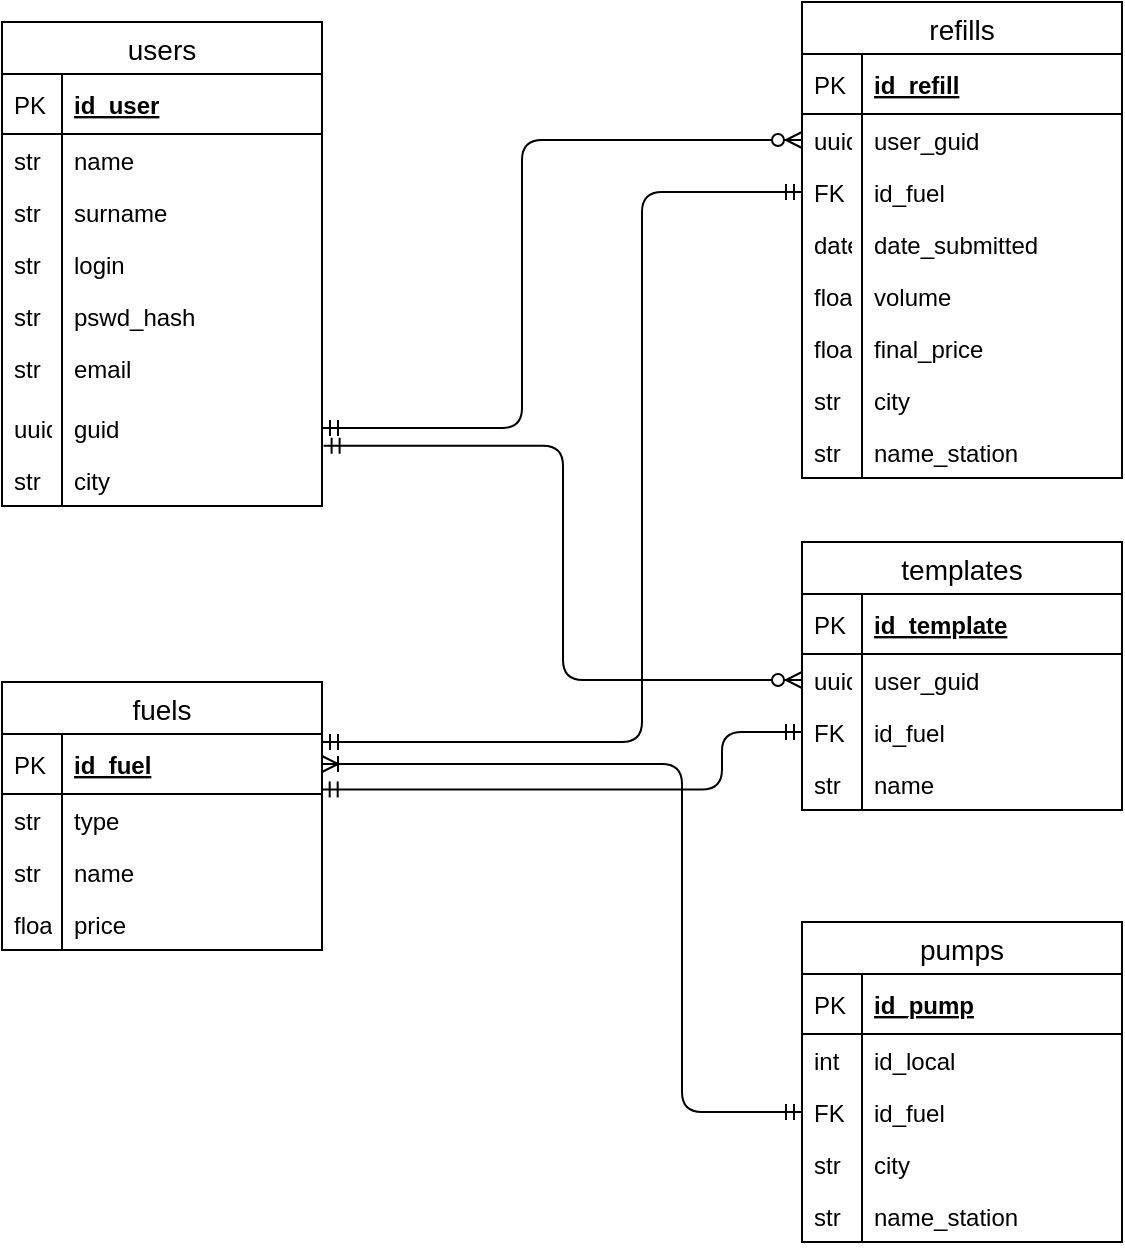 <mxfile version="13.1.2" type="device"><diagram id="vwBbhdeIBCX8UftndjSJ" name="Page-1"><mxGraphModel dx="1248" dy="706" grid="1" gridSize="10" guides="1" tooltips="1" connect="1" arrows="1" fold="1" page="1" pageScale="1" pageWidth="850" pageHeight="1100" math="0" shadow="0"><root><mxCell id="0"/><mxCell id="1" parent="0"/><mxCell id="5tQZDW8Liki3QJyhtoK7-49" value="refills" style="swimlane;fontStyle=0;childLayout=stackLayout;horizontal=1;startSize=26;horizontalStack=0;resizeParent=1;resizeParentMax=0;resizeLast=0;collapsible=1;marginBottom=0;align=center;fontSize=14;" parent="1" vertex="1"><mxGeometry x="570" y="250" width="160" height="238" as="geometry"/></mxCell><mxCell id="5tQZDW8Liki3QJyhtoK7-50" value="id_refill" style="shape=partialRectangle;top=0;left=0;right=0;bottom=1;align=left;verticalAlign=middle;fillColor=none;spacingLeft=34;spacingRight=4;overflow=hidden;rotatable=0;points=[[0,0.5],[1,0.5]];portConstraint=eastwest;dropTarget=0;fontStyle=5;fontSize=12;" parent="5tQZDW8Liki3QJyhtoK7-49" vertex="1"><mxGeometry y="26" width="160" height="30" as="geometry"/></mxCell><mxCell id="5tQZDW8Liki3QJyhtoK7-51" value="PK" style="shape=partialRectangle;top=0;left=0;bottom=0;fillColor=none;align=left;verticalAlign=middle;spacingLeft=4;spacingRight=4;overflow=hidden;rotatable=0;points=[];portConstraint=eastwest;part=1;fontSize=12;" parent="5tQZDW8Liki3QJyhtoK7-50" vertex="1" connectable="0"><mxGeometry width="30" height="30" as="geometry"/></mxCell><mxCell id="5tQZDW8Liki3QJyhtoK7-52" value="user_guid" style="shape=partialRectangle;top=0;left=0;right=0;bottom=0;align=left;verticalAlign=top;fillColor=none;spacingLeft=34;spacingRight=4;overflow=hidden;rotatable=0;points=[[0,0.5],[1,0.5]];portConstraint=eastwest;dropTarget=0;fontSize=12;" parent="5tQZDW8Liki3QJyhtoK7-49" vertex="1"><mxGeometry y="56" width="160" height="26" as="geometry"/></mxCell><mxCell id="5tQZDW8Liki3QJyhtoK7-53" value="uuid" style="shape=partialRectangle;top=0;left=0;bottom=0;fillColor=none;align=left;verticalAlign=top;spacingLeft=4;spacingRight=4;overflow=hidden;rotatable=0;points=[];portConstraint=eastwest;part=1;fontSize=12;" parent="5tQZDW8Liki3QJyhtoK7-52" vertex="1" connectable="0"><mxGeometry width="30" height="26" as="geometry"/></mxCell><mxCell id="5tQZDW8Liki3QJyhtoK7-54" value="id_fuel" style="shape=partialRectangle;top=0;left=0;right=0;bottom=0;align=left;verticalAlign=top;fillColor=none;spacingLeft=34;spacingRight=4;overflow=hidden;rotatable=0;points=[[0,0.5],[1,0.5]];portConstraint=eastwest;dropTarget=0;fontSize=12;" parent="5tQZDW8Liki3QJyhtoK7-49" vertex="1"><mxGeometry y="82" width="160" height="26" as="geometry"/></mxCell><mxCell id="5tQZDW8Liki3QJyhtoK7-55" value="FK" style="shape=partialRectangle;top=0;left=0;bottom=0;fillColor=none;align=left;verticalAlign=top;spacingLeft=4;spacingRight=4;overflow=hidden;rotatable=0;points=[];portConstraint=eastwest;part=1;fontSize=12;" parent="5tQZDW8Liki3QJyhtoK7-54" vertex="1" connectable="0"><mxGeometry width="30" height="26" as="geometry"/></mxCell><mxCell id="5tQZDW8Liki3QJyhtoK7-63" value="date_submitted" style="shape=partialRectangle;top=0;left=0;right=0;bottom=0;align=left;verticalAlign=top;fillColor=none;spacingLeft=34;spacingRight=4;overflow=hidden;rotatable=0;points=[[0,0.5],[1,0.5]];portConstraint=eastwest;dropTarget=0;fontSize=12;" parent="5tQZDW8Liki3QJyhtoK7-49" vertex="1"><mxGeometry y="108" width="160" height="26" as="geometry"/></mxCell><mxCell id="5tQZDW8Liki3QJyhtoK7-64" value="date" style="shape=partialRectangle;top=0;left=0;bottom=0;fillColor=none;align=left;verticalAlign=top;spacingLeft=4;spacingRight=4;overflow=hidden;rotatable=0;points=[];portConstraint=eastwest;part=1;fontSize=12;" parent="5tQZDW8Liki3QJyhtoK7-63" vertex="1" connectable="0"><mxGeometry width="30" height="26" as="geometry"/></mxCell><mxCell id="9ExYt99elNGHJ5wtPURq-9" value="volume" style="shape=partialRectangle;top=0;left=0;right=0;bottom=0;align=left;verticalAlign=top;fillColor=none;spacingLeft=34;spacingRight=4;overflow=hidden;rotatable=0;points=[[0,0.5],[1,0.5]];portConstraint=eastwest;dropTarget=0;fontSize=12;" vertex="1" parent="5tQZDW8Liki3QJyhtoK7-49"><mxGeometry y="134" width="160" height="26" as="geometry"/></mxCell><mxCell id="9ExYt99elNGHJ5wtPURq-10" value="float" style="shape=partialRectangle;top=0;left=0;bottom=0;fillColor=none;align=left;verticalAlign=top;spacingLeft=4;spacingRight=4;overflow=hidden;rotatable=0;points=[];portConstraint=eastwest;part=1;fontSize=12;" vertex="1" connectable="0" parent="9ExYt99elNGHJ5wtPURq-9"><mxGeometry width="30" height="26" as="geometry"/></mxCell><mxCell id="9ExYt99elNGHJ5wtPURq-11" value="final_price" style="shape=partialRectangle;top=0;left=0;right=0;bottom=0;align=left;verticalAlign=top;fillColor=none;spacingLeft=34;spacingRight=4;overflow=hidden;rotatable=0;points=[[0,0.5],[1,0.5]];portConstraint=eastwest;dropTarget=0;fontSize=12;" vertex="1" parent="5tQZDW8Liki3QJyhtoK7-49"><mxGeometry y="160" width="160" height="26" as="geometry"/></mxCell><mxCell id="9ExYt99elNGHJ5wtPURq-12" value="float" style="shape=partialRectangle;top=0;left=0;bottom=0;fillColor=none;align=left;verticalAlign=top;spacingLeft=4;spacingRight=4;overflow=hidden;rotatable=0;points=[];portConstraint=eastwest;part=1;fontSize=12;" vertex="1" connectable="0" parent="9ExYt99elNGHJ5wtPURq-11"><mxGeometry width="30" height="26" as="geometry"/></mxCell><mxCell id="9ExYt99elNGHJ5wtPURq-13" value="city" style="shape=partialRectangle;top=0;left=0;right=0;bottom=0;align=left;verticalAlign=top;fillColor=none;spacingLeft=34;spacingRight=4;overflow=hidden;rotatable=0;points=[[0,0.5],[1,0.5]];portConstraint=eastwest;dropTarget=0;fontSize=12;" vertex="1" parent="5tQZDW8Liki3QJyhtoK7-49"><mxGeometry y="186" width="160" height="26" as="geometry"/></mxCell><mxCell id="9ExYt99elNGHJ5wtPURq-14" value="str" style="shape=partialRectangle;top=0;left=0;bottom=0;fillColor=none;align=left;verticalAlign=top;spacingLeft=4;spacingRight=4;overflow=hidden;rotatable=0;points=[];portConstraint=eastwest;part=1;fontSize=12;" vertex="1" connectable="0" parent="9ExYt99elNGHJ5wtPURq-13"><mxGeometry width="30" height="26" as="geometry"/></mxCell><mxCell id="9ExYt99elNGHJ5wtPURq-15" value="name_station" style="shape=partialRectangle;top=0;left=0;right=0;bottom=0;align=left;verticalAlign=top;fillColor=none;spacingLeft=34;spacingRight=4;overflow=hidden;rotatable=0;points=[[0,0.5],[1,0.5]];portConstraint=eastwest;dropTarget=0;fontSize=12;" vertex="1" parent="5tQZDW8Liki3QJyhtoK7-49"><mxGeometry y="212" width="160" height="26" as="geometry"/></mxCell><mxCell id="9ExYt99elNGHJ5wtPURq-16" value="str" style="shape=partialRectangle;top=0;left=0;bottom=0;fillColor=none;align=left;verticalAlign=top;spacingLeft=4;spacingRight=4;overflow=hidden;rotatable=0;points=[];portConstraint=eastwest;part=1;fontSize=12;" vertex="1" connectable="0" parent="9ExYt99elNGHJ5wtPURq-15"><mxGeometry width="30" height="26" as="geometry"/></mxCell><mxCell id="TvaAWaFeVHvaFfxTsj3k-1" value="" style="edgeStyle=orthogonalEdgeStyle;fontSize=12;html=1;endArrow=ERmandOne;startArrow=ERmandOne;exitX=0.999;exitY=0.924;exitDx=0;exitDy=0;exitPerimeter=0;entryX=0;entryY=0.5;entryDx=0;entryDy=0;" parent="1" source="5tQZDW8Liki3QJyhtoK7-41" target="9ExYt99elNGHJ5wtPURq-34" edge="1"><mxGeometry width="100" height="100" relative="1" as="geometry"><mxPoint x="380" y="623" as="sourcePoint"/><mxPoint x="530" y="695" as="targetPoint"/><Array as="points"><mxPoint x="530" y="644"/><mxPoint x="530" y="615"/></Array></mxGeometry></mxCell><mxCell id="5tQZDW8Liki3QJyhtoK7-1" value="users" style="swimlane;fontStyle=0;childLayout=stackLayout;horizontal=1;startSize=26;horizontalStack=0;resizeParent=1;resizeParentMax=0;resizeLast=0;collapsible=1;marginBottom=0;align=center;fontSize=14;" parent="1" vertex="1"><mxGeometry x="170" y="260" width="160" height="242" as="geometry"/></mxCell><mxCell id="5tQZDW8Liki3QJyhtoK7-2" value="id_user" style="shape=partialRectangle;top=0;left=0;right=0;bottom=1;align=left;verticalAlign=middle;fillColor=none;spacingLeft=34;spacingRight=4;overflow=hidden;rotatable=0;points=[[0,0.5],[1,0.5]];portConstraint=eastwest;dropTarget=0;fontStyle=5;fontSize=12;" parent="5tQZDW8Liki3QJyhtoK7-1" vertex="1"><mxGeometry y="26" width="160" height="30" as="geometry"/></mxCell><mxCell id="5tQZDW8Liki3QJyhtoK7-3" value="PK" style="shape=partialRectangle;top=0;left=0;bottom=0;fillColor=none;align=left;verticalAlign=middle;spacingLeft=4;spacingRight=4;overflow=hidden;rotatable=0;points=[];portConstraint=eastwest;part=1;fontSize=12;" parent="5tQZDW8Liki3QJyhtoK7-2" vertex="1" connectable="0"><mxGeometry width="30" height="30" as="geometry"/></mxCell><mxCell id="5tQZDW8Liki3QJyhtoK7-4" value="name" style="shape=partialRectangle;top=0;left=0;right=0;bottom=0;align=left;verticalAlign=top;fillColor=none;spacingLeft=34;spacingRight=4;overflow=hidden;rotatable=0;points=[[0,0.5],[1,0.5]];portConstraint=eastwest;dropTarget=0;fontSize=12;" parent="5tQZDW8Liki3QJyhtoK7-1" vertex="1"><mxGeometry y="56" width="160" height="26" as="geometry"/></mxCell><mxCell id="5tQZDW8Liki3QJyhtoK7-5" value="str" style="shape=partialRectangle;top=0;left=0;bottom=0;fillColor=none;align=left;verticalAlign=top;spacingLeft=4;spacingRight=4;overflow=hidden;rotatable=0;points=[];portConstraint=eastwest;part=1;fontSize=12;" parent="5tQZDW8Liki3QJyhtoK7-4" vertex="1" connectable="0"><mxGeometry width="30" height="26" as="geometry"/></mxCell><mxCell id="5tQZDW8Liki3QJyhtoK7-6" value="surname" style="shape=partialRectangle;top=0;left=0;right=0;bottom=0;align=left;verticalAlign=top;fillColor=none;spacingLeft=34;spacingRight=4;overflow=hidden;rotatable=0;points=[[0,0.5],[1,0.5]];portConstraint=eastwest;dropTarget=0;fontSize=12;" parent="5tQZDW8Liki3QJyhtoK7-1" vertex="1"><mxGeometry y="82" width="160" height="26" as="geometry"/></mxCell><mxCell id="5tQZDW8Liki3QJyhtoK7-7" value="str" style="shape=partialRectangle;top=0;left=0;bottom=0;fillColor=none;align=left;verticalAlign=top;spacingLeft=4;spacingRight=4;overflow=hidden;rotatable=0;points=[];portConstraint=eastwest;part=1;fontSize=12;" parent="5tQZDW8Liki3QJyhtoK7-6" vertex="1" connectable="0"><mxGeometry width="30" height="26" as="geometry"/></mxCell><mxCell id="5tQZDW8Liki3QJyhtoK7-8" value="login" style="shape=partialRectangle;top=0;left=0;right=0;bottom=0;align=left;verticalAlign=top;fillColor=none;spacingLeft=34;spacingRight=4;overflow=hidden;rotatable=0;points=[[0,0.5],[1,0.5]];portConstraint=eastwest;dropTarget=0;fontSize=12;" parent="5tQZDW8Liki3QJyhtoK7-1" vertex="1"><mxGeometry y="108" width="160" height="26" as="geometry"/></mxCell><mxCell id="5tQZDW8Liki3QJyhtoK7-9" value="str" style="shape=partialRectangle;top=0;left=0;bottom=0;fillColor=none;align=left;verticalAlign=top;spacingLeft=4;spacingRight=4;overflow=hidden;rotatable=0;points=[];portConstraint=eastwest;part=1;fontSize=12;" parent="5tQZDW8Liki3QJyhtoK7-8" vertex="1" connectable="0"><mxGeometry width="30" height="26" as="geometry"/></mxCell><mxCell id="5tQZDW8Liki3QJyhtoK7-14" value="pswd_hash" style="shape=partialRectangle;top=0;left=0;right=0;bottom=0;align=left;verticalAlign=top;fillColor=none;spacingLeft=34;spacingRight=4;overflow=hidden;rotatable=0;points=[[0,0.5],[1,0.5]];portConstraint=eastwest;dropTarget=0;fontSize=12;" parent="5tQZDW8Liki3QJyhtoK7-1" vertex="1"><mxGeometry y="134" width="160" height="26" as="geometry"/></mxCell><mxCell id="5tQZDW8Liki3QJyhtoK7-15" value="str" style="shape=partialRectangle;top=0;left=0;bottom=0;fillColor=none;align=left;verticalAlign=top;spacingLeft=4;spacingRight=4;overflow=hidden;rotatable=0;points=[];portConstraint=eastwest;part=1;fontSize=12;" parent="5tQZDW8Liki3QJyhtoK7-14" vertex="1" connectable="0"><mxGeometry width="30" height="26" as="geometry"/></mxCell><mxCell id="5tQZDW8Liki3QJyhtoK7-16" value="email" style="shape=partialRectangle;top=0;left=0;right=0;bottom=0;align=left;verticalAlign=top;fillColor=none;spacingLeft=34;spacingRight=4;overflow=hidden;rotatable=0;points=[[0,0.5],[1,0.5]];portConstraint=eastwest;dropTarget=0;fontSize=12;" parent="5tQZDW8Liki3QJyhtoK7-1" vertex="1"><mxGeometry y="160" width="160" height="26" as="geometry"/></mxCell><mxCell id="5tQZDW8Liki3QJyhtoK7-17" value="str" style="shape=partialRectangle;top=0;left=0;bottom=0;fillColor=none;align=left;verticalAlign=top;spacingLeft=4;spacingRight=4;overflow=hidden;rotatable=0;points=[];portConstraint=eastwest;part=1;fontSize=12;" parent="5tQZDW8Liki3QJyhtoK7-16" vertex="1" connectable="0"><mxGeometry width="30" height="26" as="geometry"/></mxCell><mxCell id="5tQZDW8Liki3QJyhtoK7-10" value="" style="shape=partialRectangle;top=0;left=0;right=0;bottom=0;align=left;verticalAlign=top;fillColor=none;spacingLeft=34;spacingRight=4;overflow=hidden;rotatable=0;points=[[0,0.5],[1,0.5]];portConstraint=eastwest;dropTarget=0;fontSize=12;" parent="5tQZDW8Liki3QJyhtoK7-1" vertex="1"><mxGeometry y="186" width="160" height="4" as="geometry"/></mxCell><mxCell id="5tQZDW8Liki3QJyhtoK7-11" value="" style="shape=partialRectangle;top=0;left=0;bottom=0;fillColor=none;align=left;verticalAlign=top;spacingLeft=4;spacingRight=4;overflow=hidden;rotatable=0;points=[];portConstraint=eastwest;part=1;fontSize=12;" parent="5tQZDW8Liki3QJyhtoK7-10" vertex="1" connectable="0"><mxGeometry width="30" height="4" as="geometry"/></mxCell><mxCell id="9ExYt99elNGHJ5wtPURq-1" value="guid" style="shape=partialRectangle;top=0;left=0;right=0;bottom=0;align=left;verticalAlign=top;fillColor=none;spacingLeft=34;spacingRight=4;overflow=hidden;rotatable=0;points=[[0,0.5],[1,0.5]];portConstraint=eastwest;dropTarget=0;fontSize=12;" vertex="1" parent="5tQZDW8Liki3QJyhtoK7-1"><mxGeometry y="190" width="160" height="26" as="geometry"/></mxCell><mxCell id="9ExYt99elNGHJ5wtPURq-2" value="uuid" style="shape=partialRectangle;top=0;left=0;bottom=0;fillColor=none;align=left;verticalAlign=top;spacingLeft=4;spacingRight=4;overflow=hidden;rotatable=0;points=[];portConstraint=eastwest;part=1;fontSize=12;" vertex="1" connectable="0" parent="9ExYt99elNGHJ5wtPURq-1"><mxGeometry width="30" height="26" as="geometry"/></mxCell><mxCell id="9ExYt99elNGHJ5wtPURq-3" value="city" style="shape=partialRectangle;top=0;left=0;right=0;bottom=0;align=left;verticalAlign=top;fillColor=none;spacingLeft=34;spacingRight=4;overflow=hidden;rotatable=0;points=[[0,0.5],[1,0.5]];portConstraint=eastwest;dropTarget=0;fontSize=12;" vertex="1" parent="5tQZDW8Liki3QJyhtoK7-1"><mxGeometry y="216" width="160" height="26" as="geometry"/></mxCell><mxCell id="9ExYt99elNGHJ5wtPURq-4" value="str" style="shape=partialRectangle;top=0;left=0;bottom=0;fillColor=none;align=left;verticalAlign=top;spacingLeft=4;spacingRight=4;overflow=hidden;rotatable=0;points=[];portConstraint=eastwest;part=1;fontSize=12;" vertex="1" connectable="0" parent="9ExYt99elNGHJ5wtPURq-3"><mxGeometry width="30" height="26" as="geometry"/></mxCell><mxCell id="9ExYt99elNGHJ5wtPURq-17" value="" style="edgeStyle=orthogonalEdgeStyle;fontSize=12;html=1;endArrow=ERmandOne;startArrow=ERmandOne;entryX=0;entryY=0.5;entryDx=0;entryDy=0;" edge="1" parent="1" source="5tQZDW8Liki3QJyhtoK7-41" target="5tQZDW8Liki3QJyhtoK7-54"><mxGeometry width="100" height="100" relative="1" as="geometry"><mxPoint x="330" y="603" as="sourcePoint"/><mxPoint x="580" y="655" as="targetPoint"/><Array as="points"><mxPoint x="490" y="620"/><mxPoint x="490" y="345"/></Array></mxGeometry></mxCell><mxCell id="9ExYt99elNGHJ5wtPURq-32" value="" style="edgeStyle=orthogonalEdgeStyle;fontSize=12;html=1;endArrow=ERzeroToMany;startArrow=ERmandOne;strokeWidth=1;exitX=1;exitY=0.5;exitDx=0;exitDy=0;entryX=0;entryY=0.5;entryDx=0;entryDy=0;" edge="1" parent="1" source="9ExYt99elNGHJ5wtPURq-1" target="5tQZDW8Liki3QJyhtoK7-52"><mxGeometry width="100" height="100" relative="1" as="geometry"><mxPoint x="370" y="500" as="sourcePoint"/><mxPoint x="470" y="400" as="targetPoint"/><Array as="points"><mxPoint x="430" y="463"/><mxPoint x="430" y="319"/></Array></mxGeometry></mxCell><mxCell id="5tQZDW8Liki3QJyhtoK7-18" value="templates" style="swimlane;fontStyle=0;childLayout=stackLayout;horizontal=1;startSize=26;horizontalStack=0;resizeParent=1;resizeParentMax=0;resizeLast=0;collapsible=1;marginBottom=0;align=center;fontSize=14;" parent="1" vertex="1"><mxGeometry x="570" y="520" width="160" height="134" as="geometry"/></mxCell><mxCell id="5tQZDW8Liki3QJyhtoK7-19" value="id_template" style="shape=partialRectangle;top=0;left=0;right=0;bottom=1;align=left;verticalAlign=middle;fillColor=none;spacingLeft=34;spacingRight=4;overflow=hidden;rotatable=0;points=[[0,0.5],[1,0.5]];portConstraint=eastwest;dropTarget=0;fontStyle=5;fontSize=12;" parent="5tQZDW8Liki3QJyhtoK7-18" vertex="1"><mxGeometry y="26" width="160" height="30" as="geometry"/></mxCell><mxCell id="5tQZDW8Liki3QJyhtoK7-20" value="PK" style="shape=partialRectangle;top=0;left=0;bottom=0;fillColor=none;align=left;verticalAlign=middle;spacingLeft=4;spacingRight=4;overflow=hidden;rotatable=0;points=[];portConstraint=eastwest;part=1;fontSize=12;" parent="5tQZDW8Liki3QJyhtoK7-19" vertex="1" connectable="0"><mxGeometry width="30" height="30" as="geometry"/></mxCell><mxCell id="5tQZDW8Liki3QJyhtoK7-21" value="user_guid" style="shape=partialRectangle;top=0;left=0;right=0;bottom=0;align=left;verticalAlign=top;fillColor=none;spacingLeft=34;spacingRight=4;overflow=hidden;rotatable=0;points=[[0,0.5],[1,0.5]];portConstraint=eastwest;dropTarget=0;fontSize=12;" parent="5tQZDW8Liki3QJyhtoK7-18" vertex="1"><mxGeometry y="56" width="160" height="26" as="geometry"/></mxCell><mxCell id="5tQZDW8Liki3QJyhtoK7-22" value="uuid" style="shape=partialRectangle;top=0;left=0;bottom=0;fillColor=none;align=left;verticalAlign=top;spacingLeft=4;spacingRight=4;overflow=hidden;rotatable=0;points=[];portConstraint=eastwest;part=1;fontSize=12;" parent="5tQZDW8Liki3QJyhtoK7-21" vertex="1" connectable="0"><mxGeometry width="30" height="26" as="geometry"/></mxCell><mxCell id="9ExYt99elNGHJ5wtPURq-34" value="id_fuel" style="shape=partialRectangle;top=0;left=0;right=0;bottom=0;align=left;verticalAlign=top;fillColor=none;spacingLeft=34;spacingRight=4;overflow=hidden;rotatable=0;points=[[0,0.5],[1,0.5]];portConstraint=eastwest;dropTarget=0;fontSize=12;" vertex="1" parent="5tQZDW8Liki3QJyhtoK7-18"><mxGeometry y="82" width="160" height="26" as="geometry"/></mxCell><mxCell id="9ExYt99elNGHJ5wtPURq-35" value="FK" style="shape=partialRectangle;top=0;left=0;bottom=0;fillColor=none;align=left;verticalAlign=top;spacingLeft=4;spacingRight=4;overflow=hidden;rotatable=0;points=[];portConstraint=eastwest;part=1;fontSize=12;" vertex="1" connectable="0" parent="9ExYt99elNGHJ5wtPURq-34"><mxGeometry width="30" height="26" as="geometry"/></mxCell><mxCell id="9ExYt99elNGHJ5wtPURq-5" value="name" style="shape=partialRectangle;top=0;left=0;right=0;bottom=0;align=left;verticalAlign=top;fillColor=none;spacingLeft=34;spacingRight=4;overflow=hidden;rotatable=0;points=[[0,0.5],[1,0.5]];portConstraint=eastwest;dropTarget=0;fontSize=12;" vertex="1" parent="5tQZDW8Liki3QJyhtoK7-18"><mxGeometry y="108" width="160" height="26" as="geometry"/></mxCell><mxCell id="9ExYt99elNGHJ5wtPURq-6" value="str" style="shape=partialRectangle;top=0;left=0;bottom=0;fillColor=none;align=left;verticalAlign=top;spacingLeft=4;spacingRight=4;overflow=hidden;rotatable=0;points=[];portConstraint=eastwest;part=1;fontSize=12;" vertex="1" connectable="0" parent="9ExYt99elNGHJ5wtPURq-5"><mxGeometry width="30" height="26" as="geometry"/></mxCell><mxCell id="9ExYt99elNGHJ5wtPURq-38" value="" style="edgeStyle=orthogonalEdgeStyle;fontSize=12;html=1;endArrow=ERoneToMany;startArrow=ERmandOne;strokeWidth=1;entryX=1;entryY=0.5;entryDx=0;entryDy=0;exitX=0;exitY=0.5;exitDx=0;exitDy=0;" edge="1" parent="1" source="9ExYt99elNGHJ5wtPURq-23" target="5tQZDW8Liki3QJyhtoK7-41"><mxGeometry width="100" height="100" relative="1" as="geometry"><mxPoint x="570" y="805" as="sourcePoint"/><mxPoint x="360" y="620" as="targetPoint"/><Array as="points"><mxPoint x="510" y="805"/><mxPoint x="510" y="631"/></Array></mxGeometry></mxCell><mxCell id="9ExYt99elNGHJ5wtPURq-41" value="" style="edgeStyle=elbowEdgeStyle;fontSize=12;html=1;endArrow=ERzeroToMany;startArrow=ERmandOne;strokeWidth=1;exitX=1.005;exitY=0.843;exitDx=0;exitDy=0;exitPerimeter=0;entryX=0;entryY=0.5;entryDx=0;entryDy=0;" edge="1" parent="1" source="9ExYt99elNGHJ5wtPURq-1" target="5tQZDW8Liki3QJyhtoK7-21"><mxGeometry width="100" height="100" relative="1" as="geometry"><mxPoint x="340" y="473" as="sourcePoint"/><mxPoint x="540" y="600" as="targetPoint"/></mxGeometry></mxCell><mxCell id="9ExYt99elNGHJ5wtPURq-18" value="pumps" style="swimlane;fontStyle=0;childLayout=stackLayout;horizontal=1;startSize=26;horizontalStack=0;resizeParent=1;resizeParentMax=0;resizeLast=0;collapsible=1;marginBottom=0;align=center;fontSize=14;" vertex="1" parent="1"><mxGeometry x="570" y="710" width="160" height="160" as="geometry"/></mxCell><mxCell id="9ExYt99elNGHJ5wtPURq-19" value="id_pump" style="shape=partialRectangle;top=0;left=0;right=0;bottom=1;align=left;verticalAlign=middle;fillColor=none;spacingLeft=34;spacingRight=4;overflow=hidden;rotatable=0;points=[[0,0.5],[1,0.5]];portConstraint=eastwest;dropTarget=0;fontStyle=5;fontSize=12;" vertex="1" parent="9ExYt99elNGHJ5wtPURq-18"><mxGeometry y="26" width="160" height="30" as="geometry"/></mxCell><mxCell id="9ExYt99elNGHJ5wtPURq-20" value="PK" style="shape=partialRectangle;top=0;left=0;bottom=0;fillColor=none;align=left;verticalAlign=middle;spacingLeft=4;spacingRight=4;overflow=hidden;rotatable=0;points=[];portConstraint=eastwest;part=1;fontSize=12;" vertex="1" connectable="0" parent="9ExYt99elNGHJ5wtPURq-19"><mxGeometry width="30" height="30" as="geometry"/></mxCell><mxCell id="9ExYt99elNGHJ5wtPURq-21" value="id_local" style="shape=partialRectangle;top=0;left=0;right=0;bottom=0;align=left;verticalAlign=top;fillColor=none;spacingLeft=34;spacingRight=4;overflow=hidden;rotatable=0;points=[[0,0.5],[1,0.5]];portConstraint=eastwest;dropTarget=0;fontSize=12;" vertex="1" parent="9ExYt99elNGHJ5wtPURq-18"><mxGeometry y="56" width="160" height="26" as="geometry"/></mxCell><mxCell id="9ExYt99elNGHJ5wtPURq-22" value="int" style="shape=partialRectangle;top=0;left=0;bottom=0;fillColor=none;align=left;verticalAlign=top;spacingLeft=4;spacingRight=4;overflow=hidden;rotatable=0;points=[];portConstraint=eastwest;part=1;fontSize=12;" vertex="1" connectable="0" parent="9ExYt99elNGHJ5wtPURq-21"><mxGeometry width="30" height="26" as="geometry"/></mxCell><mxCell id="9ExYt99elNGHJ5wtPURq-23" value="id_fuel" style="shape=partialRectangle;top=0;left=0;right=0;bottom=0;align=left;verticalAlign=top;fillColor=none;spacingLeft=34;spacingRight=4;overflow=hidden;rotatable=0;points=[[0,0.5],[1,0.5]];portConstraint=eastwest;dropTarget=0;fontSize=12;" vertex="1" parent="9ExYt99elNGHJ5wtPURq-18"><mxGeometry y="82" width="160" height="26" as="geometry"/></mxCell><mxCell id="9ExYt99elNGHJ5wtPURq-24" value="FK" style="shape=partialRectangle;top=0;left=0;bottom=0;fillColor=none;align=left;verticalAlign=top;spacingLeft=4;spacingRight=4;overflow=hidden;rotatable=0;points=[];portConstraint=eastwest;part=1;fontSize=12;" vertex="1" connectable="0" parent="9ExYt99elNGHJ5wtPURq-23"><mxGeometry width="30" height="26" as="geometry"/></mxCell><mxCell id="9ExYt99elNGHJ5wtPURq-25" value="city" style="shape=partialRectangle;top=0;left=0;right=0;bottom=0;align=left;verticalAlign=top;fillColor=none;spacingLeft=34;spacingRight=4;overflow=hidden;rotatable=0;points=[[0,0.5],[1,0.5]];portConstraint=eastwest;dropTarget=0;fontSize=12;" vertex="1" parent="9ExYt99elNGHJ5wtPURq-18"><mxGeometry y="108" width="160" height="26" as="geometry"/></mxCell><mxCell id="9ExYt99elNGHJ5wtPURq-26" value="str" style="shape=partialRectangle;top=0;left=0;bottom=0;fillColor=none;align=left;verticalAlign=top;spacingLeft=4;spacingRight=4;overflow=hidden;rotatable=0;points=[];portConstraint=eastwest;part=1;fontSize=12;" vertex="1" connectable="0" parent="9ExYt99elNGHJ5wtPURq-25"><mxGeometry width="30" height="26" as="geometry"/></mxCell><mxCell id="9ExYt99elNGHJ5wtPURq-27" value="name_station" style="shape=partialRectangle;top=0;left=0;right=0;bottom=0;align=left;verticalAlign=top;fillColor=none;spacingLeft=34;spacingRight=4;overflow=hidden;rotatable=0;points=[[0,0.5],[1,0.5]];portConstraint=eastwest;dropTarget=0;fontSize=12;" vertex="1" parent="9ExYt99elNGHJ5wtPURq-18"><mxGeometry y="134" width="160" height="26" as="geometry"/></mxCell><mxCell id="9ExYt99elNGHJ5wtPURq-28" value="str" style="shape=partialRectangle;top=0;left=0;bottom=0;fillColor=none;align=left;verticalAlign=top;spacingLeft=4;spacingRight=4;overflow=hidden;rotatable=0;points=[];portConstraint=eastwest;part=1;fontSize=12;" vertex="1" connectable="0" parent="9ExYt99elNGHJ5wtPURq-27"><mxGeometry width="30" height="26" as="geometry"/></mxCell><mxCell id="5tQZDW8Liki3QJyhtoK7-40" value="fuels" style="swimlane;fontStyle=0;childLayout=stackLayout;horizontal=1;startSize=26;horizontalStack=0;resizeParent=1;resizeParentMax=0;resizeLast=0;collapsible=1;marginBottom=0;align=center;fontSize=14;" parent="1" vertex="1"><mxGeometry x="170" y="590" width="160" height="134" as="geometry"/></mxCell><mxCell id="5tQZDW8Liki3QJyhtoK7-41" value="id_fuel" style="shape=partialRectangle;top=0;left=0;right=0;bottom=1;align=left;verticalAlign=middle;fillColor=none;spacingLeft=34;spacingRight=4;overflow=hidden;rotatable=0;points=[[0,0.5],[1,0.5]];portConstraint=eastwest;dropTarget=0;fontStyle=5;fontSize=12;" parent="5tQZDW8Liki3QJyhtoK7-40" vertex="1"><mxGeometry y="26" width="160" height="30" as="geometry"/></mxCell><mxCell id="5tQZDW8Liki3QJyhtoK7-42" value="PK" style="shape=partialRectangle;top=0;left=0;bottom=0;fillColor=none;align=left;verticalAlign=middle;spacingLeft=4;spacingRight=4;overflow=hidden;rotatable=0;points=[];portConstraint=eastwest;part=1;fontSize=12;" parent="5tQZDW8Liki3QJyhtoK7-41" vertex="1" connectable="0"><mxGeometry width="30" height="30" as="geometry"/></mxCell><mxCell id="5tQZDW8Liki3QJyhtoK7-43" value="type" style="shape=partialRectangle;top=0;left=0;right=0;bottom=0;align=left;verticalAlign=top;fillColor=none;spacingLeft=34;spacingRight=4;overflow=hidden;rotatable=0;points=[[0,0.5],[1,0.5]];portConstraint=eastwest;dropTarget=0;fontSize=12;" parent="5tQZDW8Liki3QJyhtoK7-40" vertex="1"><mxGeometry y="56" width="160" height="26" as="geometry"/></mxCell><mxCell id="5tQZDW8Liki3QJyhtoK7-44" value="str" style="shape=partialRectangle;top=0;left=0;bottom=0;fillColor=none;align=left;verticalAlign=top;spacingLeft=4;spacingRight=4;overflow=hidden;rotatable=0;points=[];portConstraint=eastwest;part=1;fontSize=12;" parent="5tQZDW8Liki3QJyhtoK7-43" vertex="1" connectable="0"><mxGeometry width="30" height="26" as="geometry"/></mxCell><mxCell id="5tQZDW8Liki3QJyhtoK7-45" value="name" style="shape=partialRectangle;top=0;left=0;right=0;bottom=0;align=left;verticalAlign=top;fillColor=none;spacingLeft=34;spacingRight=4;overflow=hidden;rotatable=0;points=[[0,0.5],[1,0.5]];portConstraint=eastwest;dropTarget=0;fontSize=12;" parent="5tQZDW8Liki3QJyhtoK7-40" vertex="1"><mxGeometry y="82" width="160" height="26" as="geometry"/></mxCell><mxCell id="5tQZDW8Liki3QJyhtoK7-46" value="str" style="shape=partialRectangle;top=0;left=0;bottom=0;fillColor=none;align=left;verticalAlign=top;spacingLeft=4;spacingRight=4;overflow=hidden;rotatable=0;points=[];portConstraint=eastwest;part=1;fontSize=12;" parent="5tQZDW8Liki3QJyhtoK7-45" vertex="1" connectable="0"><mxGeometry width="30" height="26" as="geometry"/></mxCell><mxCell id="9ExYt99elNGHJ5wtPURq-7" value="price" style="shape=partialRectangle;top=0;left=0;right=0;bottom=0;align=left;verticalAlign=top;fillColor=none;spacingLeft=34;spacingRight=4;overflow=hidden;rotatable=0;points=[[0,0.5],[1,0.5]];portConstraint=eastwest;dropTarget=0;fontSize=12;" vertex="1" parent="5tQZDW8Liki3QJyhtoK7-40"><mxGeometry y="108" width="160" height="26" as="geometry"/></mxCell><mxCell id="9ExYt99elNGHJ5wtPURq-8" value="float" style="shape=partialRectangle;top=0;left=0;bottom=0;fillColor=none;align=left;verticalAlign=top;spacingLeft=4;spacingRight=4;overflow=hidden;rotatable=0;points=[];portConstraint=eastwest;part=1;fontSize=12;" vertex="1" connectable="0" parent="9ExYt99elNGHJ5wtPURq-7"><mxGeometry width="30" height="26" as="geometry"/></mxCell></root></mxGraphModel></diagram></mxfile>